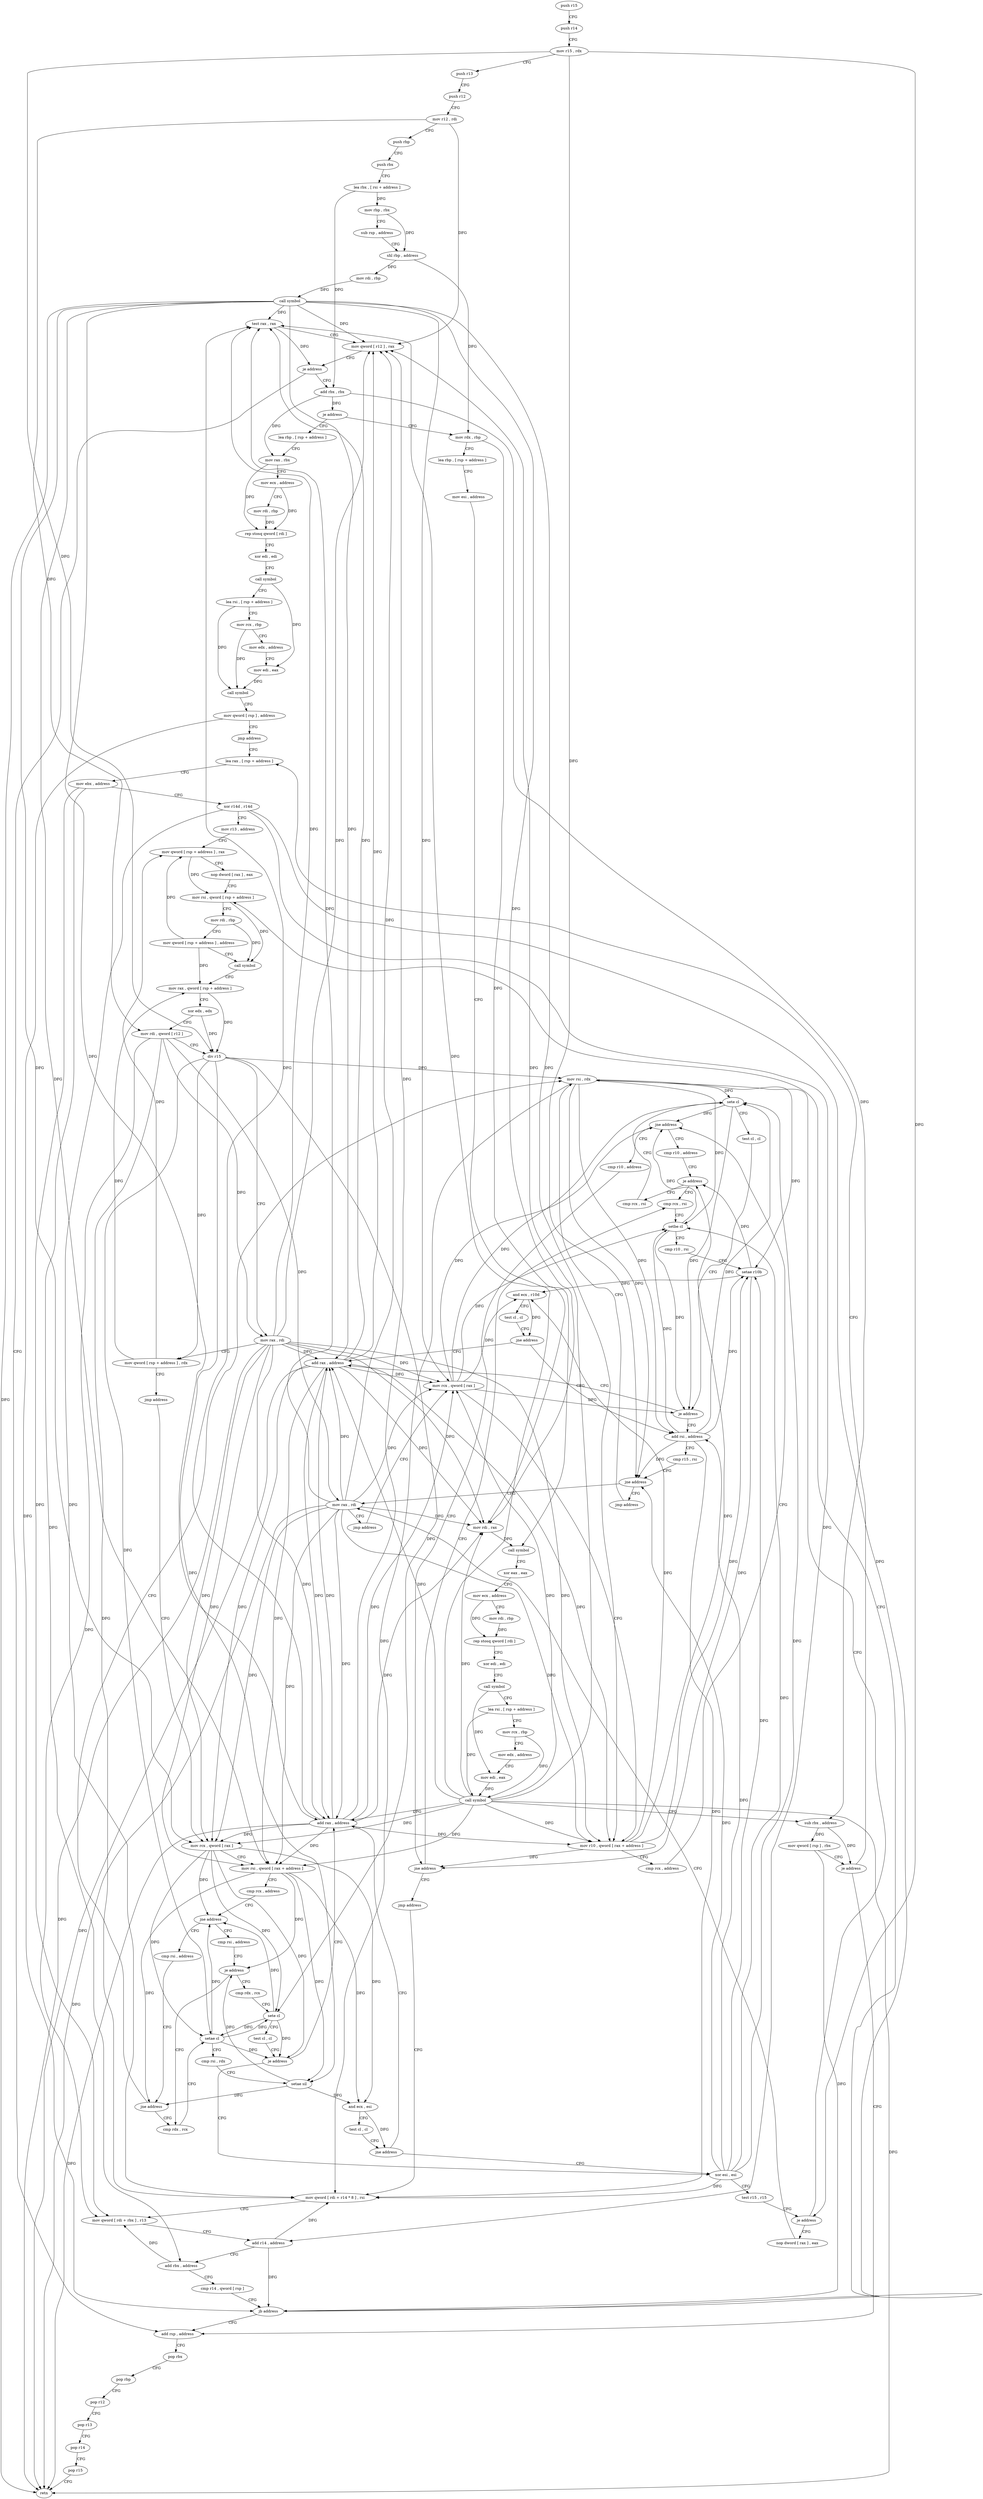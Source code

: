 digraph "func" {
"98064" [label = "push r15" ]
"98066" [label = "push r14" ]
"98068" [label = "mov r15 , rdx" ]
"98071" [label = "push r13" ]
"98073" [label = "push r12" ]
"98075" [label = "mov r12 , rdi" ]
"98078" [label = "push rbp" ]
"98079" [label = "push rbx" ]
"98080" [label = "lea rbx , [ rsi + address ]" ]
"98084" [label = "mov rbp , rbx" ]
"98087" [label = "sub rsp , address" ]
"98094" [label = "shl rbp , address" ]
"98098" [label = "mov rdi , rbp" ]
"98101" [label = "call symbol" ]
"98106" [label = "test rax , rax" ]
"98109" [label = "mov qword [ r12 ] , rax" ]
"98113" [label = "je address" ]
"98365" [label = "add rsp , address" ]
"98119" [label = "add rbx , rbx" ]
"98372" [label = "pop rbx" ]
"98373" [label = "pop rbp" ]
"98374" [label = "pop r12" ]
"98376" [label = "pop r13" ]
"98378" [label = "pop r14" ]
"98380" [label = "pop r15" ]
"98382" [label = "retn" ]
"98122" [label = "je address" ]
"98496" [label = "lea rbp , [ rsp + address ]" ]
"98128" [label = "mov rdx , rbp" ]
"98501" [label = "mov rax , rbx" ]
"98504" [label = "mov ecx , address" ]
"98509" [label = "mov rdi , rbp" ]
"98512" [label = "rep stosq qword [ rdi ]" ]
"98515" [label = "xor edi , edi" ]
"98517" [label = "call symbol" ]
"98522" [label = "lea rsi , [ rsp + address ]" ]
"98527" [label = "mov rcx , rbp" ]
"98530" [label = "mov edx , address" ]
"98535" [label = "mov edi , eax" ]
"98537" [label = "call symbol" ]
"98542" [label = "mov qword [ rsp ] , address" ]
"98550" [label = "jmp address" ]
"98203" [label = "lea rax , [ rsp + address ]" ]
"98131" [label = "lea rbp , [ rsp + address ]" ]
"98136" [label = "mov esi , address" ]
"98141" [label = "mov rdi , rax" ]
"98144" [label = "call symbol" ]
"98149" [label = "xor eax , eax" ]
"98151" [label = "mov ecx , address" ]
"98156" [label = "mov rdi , rbp" ]
"98159" [label = "rep stosq qword [ rdi ]" ]
"98162" [label = "xor edi , edi" ]
"98164" [label = "call symbol" ]
"98169" [label = "lea rsi , [ rsp + address ]" ]
"98174" [label = "mov rcx , rbp" ]
"98177" [label = "mov edx , address" ]
"98182" [label = "mov edi , eax" ]
"98184" [label = "call symbol" ]
"98189" [label = "sub rbx , address" ]
"98193" [label = "mov qword [ rsp ] , rbx" ]
"98197" [label = "je address" ]
"98208" [label = "mov ebx , address" ]
"98213" [label = "xor r14d , r14d" ]
"98216" [label = "mov r13 , address" ]
"98223" [label = "mov qword [ rsp + address ] , rax" ]
"98228" [label = "nop dword [ rax ] , eax" ]
"98232" [label = "mov rsi , qword [ rsp + address ]" ]
"98317" [label = "mov rcx , qword [ rax ]" ]
"98320" [label = "mov rsi , qword [ rax + address ]" ]
"98324" [label = "cmp rcx , address" ]
"98328" [label = "jne address" ]
"98288" [label = "cmp rsi , address" ]
"98330" [label = "cmp rsi , address" ]
"98292" [label = "je address" ]
"98384" [label = "cmp rdx , rcx" ]
"98294" [label = "cmp rdx , rcx" ]
"98334" [label = "jne address" ]
"98336" [label = "mov rsi , rdx" ]
"98387" [label = "sete cl" ]
"98390" [label = "test cl , cl" ]
"98392" [label = "je address" ]
"98313" [label = "add rax , address" ]
"98394" [label = "xor esi , esi" ]
"98297" [label = "setae cl" ]
"98300" [label = "cmp rsi , rdx" ]
"98303" [label = "setae sil" ]
"98307" [label = "and ecx , esi" ]
"98309" [label = "test cl , cl" ]
"98311" [label = "jne address" ]
"98339" [label = "mov qword [ rdi + r14 * 8 ] , rsi" ]
"98396" [label = "test r15 , r15" ]
"98399" [label = "je address" ]
"98401" [label = "nop dword [ rax ] , eax" ]
"98237" [label = "mov rdi , rbp" ]
"98240" [label = "mov qword [ rsp + address ] , address" ]
"98249" [label = "call symbol" ]
"98254" [label = "mov rax , qword [ rsp + address ]" ]
"98259" [label = "xor edx , edx" ]
"98261" [label = "mov rdi , qword [ r12 ]" ]
"98265" [label = "div r15" ]
"98268" [label = "mov rax , rdi" ]
"98271" [label = "mov qword [ rsp + address ] , rdx" ]
"98276" [label = "jmp address" ]
"98408" [label = "mov rax , rdi" ]
"98446" [label = "mov rcx , qword [ rax ]" ]
"98449" [label = "mov r10 , qword [ rax + address ]" ]
"98453" [label = "cmp rcx , address" ]
"98457" [label = "jne address" ]
"98416" [label = "cmp r10 , address" ]
"98459" [label = "cmp r10 , address" ]
"98420" [label = "je address" ]
"98472" [label = "cmp rcx , rsi" ]
"98422" [label = "cmp rcx , rsi" ]
"98463" [label = "jne address" ]
"98465" [label = "jmp address" ]
"98475" [label = "sete cl" ]
"98478" [label = "test cl , cl" ]
"98480" [label = "je address" ]
"98442" [label = "add rax , address" ]
"98482" [label = "add rsi , address" ]
"98425" [label = "setbe cl" ]
"98428" [label = "cmp r10 , rsi" ]
"98431" [label = "setae r10b" ]
"98435" [label = "and ecx , r10d" ]
"98438" [label = "test cl , cl" ]
"98440" [label = "jne address" ]
"98486" [label = "cmp r15 , rsi" ]
"98489" [label = "jne address" ]
"98491" [label = "jmp address" ]
"98343" [label = "mov qword [ rdi + rbx ] , r13" ]
"98347" [label = "add r14 , address" ]
"98351" [label = "add rbx , address" ]
"98355" [label = "cmp r14 , qword [ rsp ]" ]
"98359" [label = "jb address" ]
"98411" [label = "jmp address" ]
"98064" -> "98066" [ label = "CFG" ]
"98066" -> "98068" [ label = "CFG" ]
"98068" -> "98071" [ label = "CFG" ]
"98068" -> "98265" [ label = "DFG" ]
"98068" -> "98399" [ label = "DFG" ]
"98068" -> "98489" [ label = "DFG" ]
"98071" -> "98073" [ label = "CFG" ]
"98073" -> "98075" [ label = "CFG" ]
"98075" -> "98078" [ label = "CFG" ]
"98075" -> "98109" [ label = "DFG" ]
"98075" -> "98261" [ label = "DFG" ]
"98078" -> "98079" [ label = "CFG" ]
"98079" -> "98080" [ label = "CFG" ]
"98080" -> "98084" [ label = "DFG" ]
"98080" -> "98119" [ label = "DFG" ]
"98084" -> "98087" [ label = "CFG" ]
"98084" -> "98094" [ label = "DFG" ]
"98087" -> "98094" [ label = "CFG" ]
"98094" -> "98098" [ label = "DFG" ]
"98094" -> "98128" [ label = "DFG" ]
"98098" -> "98101" [ label = "DFG" ]
"98101" -> "98106" [ label = "DFG" ]
"98101" -> "98109" [ label = "DFG" ]
"98101" -> "98382" [ label = "DFG" ]
"98101" -> "98141" [ label = "DFG" ]
"98101" -> "98317" [ label = "DFG" ]
"98101" -> "98320" [ label = "DFG" ]
"98101" -> "98313" [ label = "DFG" ]
"98101" -> "98446" [ label = "DFG" ]
"98101" -> "98449" [ label = "DFG" ]
"98101" -> "98442" [ label = "DFG" ]
"98106" -> "98109" [ label = "CFG" ]
"98106" -> "98113" [ label = "DFG" ]
"98109" -> "98113" [ label = "CFG" ]
"98113" -> "98365" [ label = "CFG" ]
"98113" -> "98119" [ label = "CFG" ]
"98365" -> "98372" [ label = "CFG" ]
"98119" -> "98122" [ label = "DFG" ]
"98119" -> "98501" [ label = "DFG" ]
"98119" -> "98189" [ label = "DFG" ]
"98372" -> "98373" [ label = "CFG" ]
"98373" -> "98374" [ label = "CFG" ]
"98374" -> "98376" [ label = "CFG" ]
"98376" -> "98378" [ label = "CFG" ]
"98378" -> "98380" [ label = "CFG" ]
"98380" -> "98382" [ label = "CFG" ]
"98122" -> "98496" [ label = "CFG" ]
"98122" -> "98128" [ label = "CFG" ]
"98496" -> "98501" [ label = "CFG" ]
"98128" -> "98131" [ label = "CFG" ]
"98128" -> "98144" [ label = "DFG" ]
"98501" -> "98504" [ label = "CFG" ]
"98501" -> "98512" [ label = "DFG" ]
"98504" -> "98509" [ label = "CFG" ]
"98504" -> "98512" [ label = "DFG" ]
"98509" -> "98512" [ label = "DFG" ]
"98512" -> "98515" [ label = "CFG" ]
"98515" -> "98517" [ label = "CFG" ]
"98517" -> "98522" [ label = "CFG" ]
"98517" -> "98535" [ label = "DFG" ]
"98522" -> "98527" [ label = "CFG" ]
"98522" -> "98537" [ label = "DFG" ]
"98527" -> "98530" [ label = "CFG" ]
"98527" -> "98537" [ label = "DFG" ]
"98530" -> "98535" [ label = "CFG" ]
"98535" -> "98537" [ label = "DFG" ]
"98537" -> "98542" [ label = "CFG" ]
"98542" -> "98550" [ label = "CFG" ]
"98542" -> "98359" [ label = "DFG" ]
"98550" -> "98203" [ label = "CFG" ]
"98203" -> "98208" [ label = "CFG" ]
"98131" -> "98136" [ label = "CFG" ]
"98136" -> "98141" [ label = "CFG" ]
"98141" -> "98144" [ label = "DFG" ]
"98144" -> "98149" [ label = "CFG" ]
"98149" -> "98151" [ label = "CFG" ]
"98151" -> "98156" [ label = "CFG" ]
"98151" -> "98159" [ label = "DFG" ]
"98156" -> "98159" [ label = "DFG" ]
"98159" -> "98162" [ label = "CFG" ]
"98162" -> "98164" [ label = "CFG" ]
"98164" -> "98169" [ label = "CFG" ]
"98164" -> "98182" [ label = "DFG" ]
"98169" -> "98174" [ label = "CFG" ]
"98169" -> "98184" [ label = "DFG" ]
"98174" -> "98177" [ label = "CFG" ]
"98174" -> "98184" [ label = "DFG" ]
"98177" -> "98182" [ label = "CFG" ]
"98182" -> "98184" [ label = "DFG" ]
"98184" -> "98189" [ label = "CFG" ]
"98184" -> "98106" [ label = "DFG" ]
"98184" -> "98109" [ label = "DFG" ]
"98184" -> "98141" [ label = "DFG" ]
"98184" -> "98382" [ label = "DFG" ]
"98184" -> "98317" [ label = "DFG" ]
"98184" -> "98320" [ label = "DFG" ]
"98184" -> "98313" [ label = "DFG" ]
"98184" -> "98446" [ label = "DFG" ]
"98184" -> "98449" [ label = "DFG" ]
"98184" -> "98442" [ label = "DFG" ]
"98189" -> "98193" [ label = "DFG" ]
"98189" -> "98197" [ label = "DFG" ]
"98193" -> "98197" [ label = "CFG" ]
"98193" -> "98359" [ label = "DFG" ]
"98197" -> "98365" [ label = "CFG" ]
"98197" -> "98203" [ label = "CFG" ]
"98208" -> "98213" [ label = "CFG" ]
"98208" -> "98343" [ label = "DFG" ]
"98208" -> "98351" [ label = "DFG" ]
"98213" -> "98216" [ label = "CFG" ]
"98213" -> "98339" [ label = "DFG" ]
"98213" -> "98347" [ label = "DFG" ]
"98213" -> "98359" [ label = "DFG" ]
"98216" -> "98223" [ label = "CFG" ]
"98223" -> "98228" [ label = "CFG" ]
"98223" -> "98232" [ label = "DFG" ]
"98228" -> "98232" [ label = "CFG" ]
"98232" -> "98237" [ label = "CFG" ]
"98232" -> "98249" [ label = "DFG" ]
"98317" -> "98320" [ label = "CFG" ]
"98317" -> "98328" [ label = "DFG" ]
"98317" -> "98387" [ label = "DFG" ]
"98317" -> "98392" [ label = "DFG" ]
"98317" -> "98297" [ label = "DFG" ]
"98317" -> "98307" [ label = "DFG" ]
"98320" -> "98324" [ label = "CFG" ]
"98320" -> "98292" [ label = "DFG" ]
"98320" -> "98334" [ label = "DFG" ]
"98320" -> "98303" [ label = "DFG" ]
"98320" -> "98307" [ label = "DFG" ]
"98324" -> "98328" [ label = "CFG" ]
"98328" -> "98288" [ label = "CFG" ]
"98328" -> "98330" [ label = "CFG" ]
"98288" -> "98292" [ label = "CFG" ]
"98330" -> "98334" [ label = "CFG" ]
"98292" -> "98384" [ label = "CFG" ]
"98292" -> "98294" [ label = "CFG" ]
"98384" -> "98387" [ label = "CFG" ]
"98294" -> "98297" [ label = "CFG" ]
"98334" -> "98294" [ label = "CFG" ]
"98334" -> "98336" [ label = "CFG" ]
"98336" -> "98339" [ label = "DFG" ]
"98336" -> "98475" [ label = "DFG" ]
"98336" -> "98425" [ label = "DFG" ]
"98336" -> "98431" [ label = "DFG" ]
"98336" -> "98482" [ label = "DFG" ]
"98336" -> "98489" [ label = "DFG" ]
"98387" -> "98390" [ label = "CFG" ]
"98387" -> "98328" [ label = "DFG" ]
"98387" -> "98392" [ label = "DFG" ]
"98387" -> "98297" [ label = "DFG" ]
"98390" -> "98392" [ label = "CFG" ]
"98392" -> "98313" [ label = "CFG" ]
"98392" -> "98394" [ label = "CFG" ]
"98313" -> "98317" [ label = "DFG" ]
"98313" -> "98106" [ label = "DFG" ]
"98313" -> "98109" [ label = "DFG" ]
"98313" -> "98141" [ label = "DFG" ]
"98313" -> "98320" [ label = "DFG" ]
"98313" -> "98382" [ label = "DFG" ]
"98313" -> "98446" [ label = "DFG" ]
"98313" -> "98449" [ label = "DFG" ]
"98313" -> "98442" [ label = "DFG" ]
"98394" -> "98396" [ label = "CFG" ]
"98394" -> "98339" [ label = "DFG" ]
"98394" -> "98475" [ label = "DFG" ]
"98394" -> "98425" [ label = "DFG" ]
"98394" -> "98431" [ label = "DFG" ]
"98394" -> "98482" [ label = "DFG" ]
"98394" -> "98489" [ label = "DFG" ]
"98297" -> "98300" [ label = "CFG" ]
"98297" -> "98328" [ label = "DFG" ]
"98297" -> "98387" [ label = "DFG" ]
"98297" -> "98392" [ label = "DFG" ]
"98300" -> "98303" [ label = "CFG" ]
"98303" -> "98307" [ label = "DFG" ]
"98303" -> "98292" [ label = "DFG" ]
"98303" -> "98334" [ label = "DFG" ]
"98307" -> "98309" [ label = "CFG" ]
"98307" -> "98311" [ label = "DFG" ]
"98309" -> "98311" [ label = "CFG" ]
"98311" -> "98394" [ label = "CFG" ]
"98311" -> "98313" [ label = "CFG" ]
"98339" -> "98343" [ label = "CFG" ]
"98396" -> "98399" [ label = "CFG" ]
"98399" -> "98336" [ label = "CFG" ]
"98399" -> "98401" [ label = "CFG" ]
"98401" -> "98408" [ label = "CFG" ]
"98237" -> "98240" [ label = "CFG" ]
"98237" -> "98249" [ label = "DFG" ]
"98240" -> "98249" [ label = "CFG" ]
"98240" -> "98223" [ label = "DFG" ]
"98240" -> "98254" [ label = "DFG" ]
"98249" -> "98254" [ label = "CFG" ]
"98254" -> "98259" [ label = "CFG" ]
"98254" -> "98265" [ label = "DFG" ]
"98259" -> "98261" [ label = "CFG" ]
"98259" -> "98265" [ label = "DFG" ]
"98261" -> "98265" [ label = "CFG" ]
"98261" -> "98268" [ label = "DFG" ]
"98261" -> "98339" [ label = "DFG" ]
"98261" -> "98343" [ label = "DFG" ]
"98261" -> "98408" [ label = "DFG" ]
"98265" -> "98268" [ label = "CFG" ]
"98265" -> "98271" [ label = "DFG" ]
"98265" -> "98387" [ label = "DFG" ]
"98265" -> "98297" [ label = "DFG" ]
"98265" -> "98303" [ label = "DFG" ]
"98265" -> "98336" [ label = "DFG" ]
"98268" -> "98271" [ label = "CFG" ]
"98268" -> "98106" [ label = "DFG" ]
"98268" -> "98109" [ label = "DFG" ]
"98268" -> "98141" [ label = "DFG" ]
"98268" -> "98382" [ label = "DFG" ]
"98268" -> "98317" [ label = "DFG" ]
"98268" -> "98320" [ label = "DFG" ]
"98268" -> "98313" [ label = "DFG" ]
"98268" -> "98446" [ label = "DFG" ]
"98268" -> "98449" [ label = "DFG" ]
"98268" -> "98442" [ label = "DFG" ]
"98271" -> "98276" [ label = "CFG" ]
"98271" -> "98223" [ label = "DFG" ]
"98271" -> "98254" [ label = "DFG" ]
"98276" -> "98317" [ label = "CFG" ]
"98408" -> "98411" [ label = "CFG" ]
"98408" -> "98106" [ label = "DFG" ]
"98408" -> "98109" [ label = "DFG" ]
"98408" -> "98141" [ label = "DFG" ]
"98408" -> "98317" [ label = "DFG" ]
"98408" -> "98320" [ label = "DFG" ]
"98408" -> "98313" [ label = "DFG" ]
"98408" -> "98382" [ label = "DFG" ]
"98408" -> "98446" [ label = "DFG" ]
"98408" -> "98449" [ label = "DFG" ]
"98408" -> "98442" [ label = "DFG" ]
"98446" -> "98449" [ label = "CFG" ]
"98446" -> "98457" [ label = "DFG" ]
"98446" -> "98475" [ label = "DFG" ]
"98446" -> "98480" [ label = "DFG" ]
"98446" -> "98425" [ label = "DFG" ]
"98446" -> "98435" [ label = "DFG" ]
"98449" -> "98453" [ label = "CFG" ]
"98449" -> "98420" [ label = "DFG" ]
"98449" -> "98463" [ label = "DFG" ]
"98449" -> "98431" [ label = "DFG" ]
"98449" -> "98435" [ label = "DFG" ]
"98453" -> "98457" [ label = "CFG" ]
"98457" -> "98416" [ label = "CFG" ]
"98457" -> "98459" [ label = "CFG" ]
"98416" -> "98420" [ label = "CFG" ]
"98459" -> "98463" [ label = "CFG" ]
"98420" -> "98472" [ label = "CFG" ]
"98420" -> "98422" [ label = "CFG" ]
"98472" -> "98475" [ label = "CFG" ]
"98422" -> "98425" [ label = "CFG" ]
"98463" -> "98422" [ label = "CFG" ]
"98463" -> "98465" [ label = "CFG" ]
"98465" -> "98339" [ label = "CFG" ]
"98475" -> "98478" [ label = "CFG" ]
"98475" -> "98457" [ label = "DFG" ]
"98475" -> "98480" [ label = "DFG" ]
"98478" -> "98480" [ label = "CFG" ]
"98480" -> "98442" [ label = "CFG" ]
"98480" -> "98482" [ label = "CFG" ]
"98442" -> "98446" [ label = "DFG" ]
"98442" -> "98106" [ label = "DFG" ]
"98442" -> "98109" [ label = "DFG" ]
"98442" -> "98141" [ label = "DFG" ]
"98442" -> "98317" [ label = "DFG" ]
"98442" -> "98320" [ label = "DFG" ]
"98442" -> "98313" [ label = "DFG" ]
"98442" -> "98449" [ label = "DFG" ]
"98442" -> "98382" [ label = "DFG" ]
"98482" -> "98486" [ label = "CFG" ]
"98482" -> "98339" [ label = "DFG" ]
"98482" -> "98475" [ label = "DFG" ]
"98482" -> "98425" [ label = "DFG" ]
"98482" -> "98431" [ label = "DFG" ]
"98482" -> "98489" [ label = "DFG" ]
"98425" -> "98428" [ label = "CFG" ]
"98425" -> "98457" [ label = "DFG" ]
"98425" -> "98480" [ label = "DFG" ]
"98428" -> "98431" [ label = "CFG" ]
"98431" -> "98435" [ label = "DFG" ]
"98431" -> "98420" [ label = "DFG" ]
"98431" -> "98463" [ label = "DFG" ]
"98435" -> "98438" [ label = "CFG" ]
"98435" -> "98440" [ label = "DFG" ]
"98438" -> "98440" [ label = "CFG" ]
"98440" -> "98482" [ label = "CFG" ]
"98440" -> "98442" [ label = "CFG" ]
"98486" -> "98489" [ label = "CFG" ]
"98489" -> "98408" [ label = "CFG" ]
"98489" -> "98491" [ label = "CFG" ]
"98491" -> "98336" [ label = "CFG" ]
"98343" -> "98347" [ label = "CFG" ]
"98347" -> "98351" [ label = "CFG" ]
"98347" -> "98339" [ label = "DFG" ]
"98347" -> "98359" [ label = "DFG" ]
"98351" -> "98355" [ label = "CFG" ]
"98351" -> "98343" [ label = "DFG" ]
"98355" -> "98359" [ label = "CFG" ]
"98359" -> "98232" [ label = "CFG" ]
"98359" -> "98365" [ label = "CFG" ]
"98411" -> "98446" [ label = "CFG" ]
}
